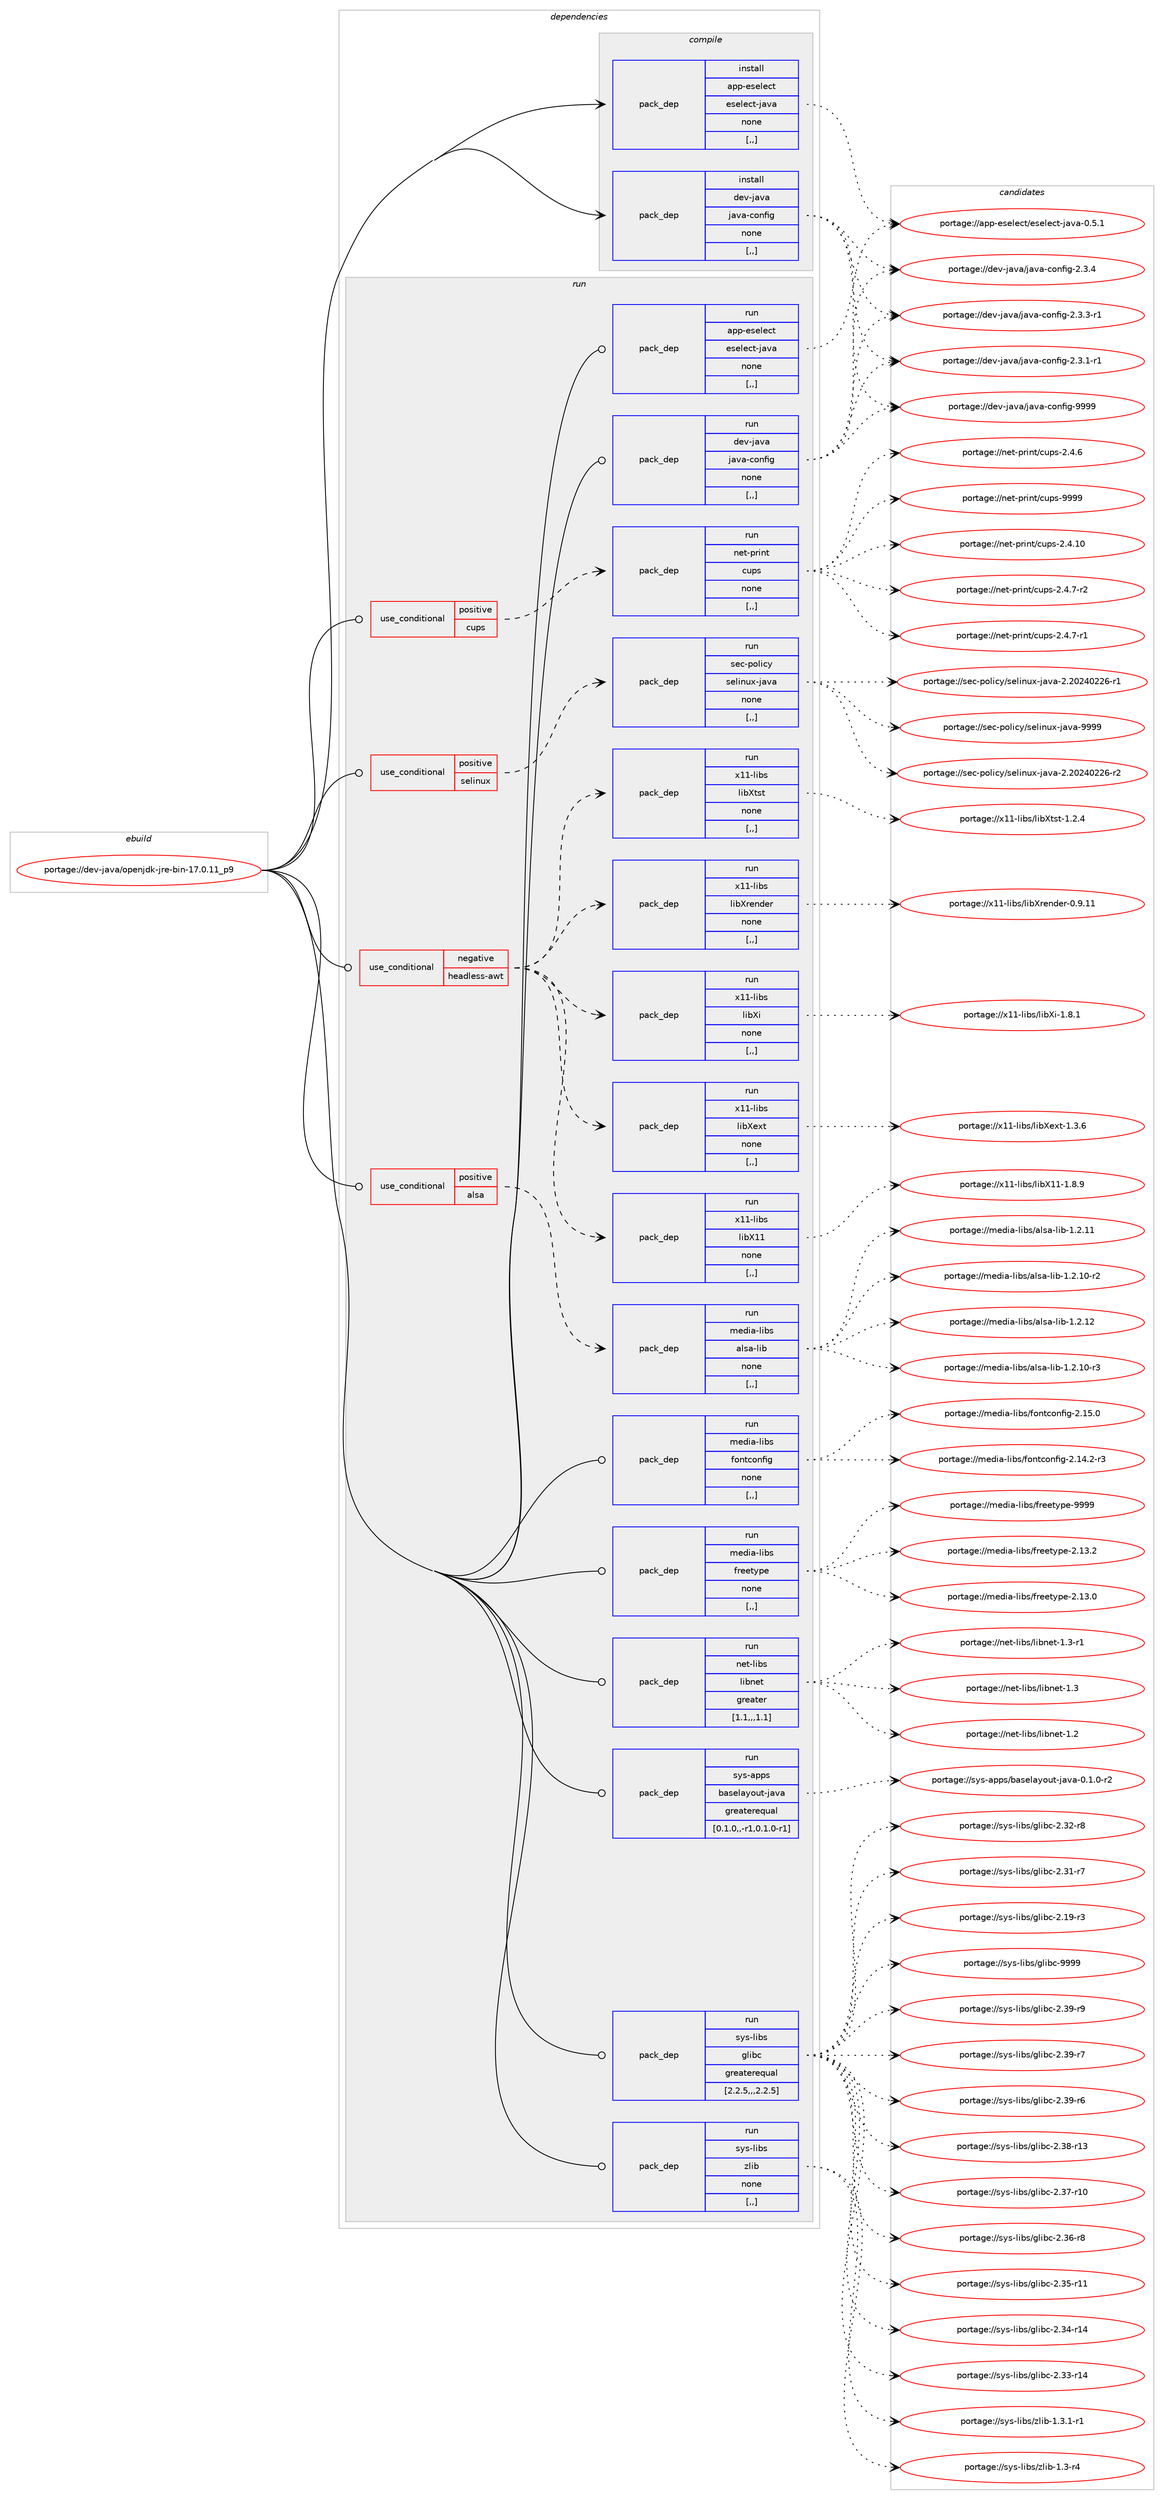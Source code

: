 digraph prolog {

# *************
# Graph options
# *************

newrank=true;
concentrate=true;
compound=true;
graph [rankdir=LR,fontname=Helvetica,fontsize=10,ranksep=1.5];#, ranksep=2.5, nodesep=0.2];
edge  [arrowhead=vee];
node  [fontname=Helvetica,fontsize=10];

# **********
# The ebuild
# **********

subgraph cluster_leftcol {
color=gray;
rank=same;
label=<<i>ebuild</i>>;
id [label="portage://dev-java/openjdk-jre-bin-17.0.11_p9", color=red, width=4, href="../dev-java/openjdk-jre-bin-17.0.11_p9.svg"];
}

# ****************
# The dependencies
# ****************

subgraph cluster_midcol {
color=gray;
label=<<i>dependencies</i>>;
subgraph cluster_compile {
fillcolor="#eeeeee";
style=filled;
label=<<i>compile</i>>;
subgraph pack72617 {
dependency95833 [label=<<TABLE BORDER="0" CELLBORDER="1" CELLSPACING="0" CELLPADDING="4" WIDTH="220"><TR><TD ROWSPAN="6" CELLPADDING="30">pack_dep</TD></TR><TR><TD WIDTH="110">install</TD></TR><TR><TD>app-eselect</TD></TR><TR><TD>eselect-java</TD></TR><TR><TD>none</TD></TR><TR><TD>[,,]</TD></TR></TABLE>>, shape=none, color=blue];
}
id:e -> dependency95833:w [weight=20,style="solid",arrowhead="vee"];
subgraph pack72618 {
dependency95834 [label=<<TABLE BORDER="0" CELLBORDER="1" CELLSPACING="0" CELLPADDING="4" WIDTH="220"><TR><TD ROWSPAN="6" CELLPADDING="30">pack_dep</TD></TR><TR><TD WIDTH="110">install</TD></TR><TR><TD>dev-java</TD></TR><TR><TD>java-config</TD></TR><TR><TD>none</TD></TR><TR><TD>[,,]</TD></TR></TABLE>>, shape=none, color=blue];
}
id:e -> dependency95834:w [weight=20,style="solid",arrowhead="vee"];
}
subgraph cluster_compileandrun {
fillcolor="#eeeeee";
style=filled;
label=<<i>compile and run</i>>;
}
subgraph cluster_run {
fillcolor="#eeeeee";
style=filled;
label=<<i>run</i>>;
subgraph cond22167 {
dependency95835 [label=<<TABLE BORDER="0" CELLBORDER="1" CELLSPACING="0" CELLPADDING="4"><TR><TD ROWSPAN="3" CELLPADDING="10">use_conditional</TD></TR><TR><TD>negative</TD></TR><TR><TD>headless-awt</TD></TR></TABLE>>, shape=none, color=red];
subgraph pack72619 {
dependency95836 [label=<<TABLE BORDER="0" CELLBORDER="1" CELLSPACING="0" CELLPADDING="4" WIDTH="220"><TR><TD ROWSPAN="6" CELLPADDING="30">pack_dep</TD></TR><TR><TD WIDTH="110">run</TD></TR><TR><TD>x11-libs</TD></TR><TR><TD>libX11</TD></TR><TR><TD>none</TD></TR><TR><TD>[,,]</TD></TR></TABLE>>, shape=none, color=blue];
}
dependency95835:e -> dependency95836:w [weight=20,style="dashed",arrowhead="vee"];
subgraph pack72620 {
dependency95837 [label=<<TABLE BORDER="0" CELLBORDER="1" CELLSPACING="0" CELLPADDING="4" WIDTH="220"><TR><TD ROWSPAN="6" CELLPADDING="30">pack_dep</TD></TR><TR><TD WIDTH="110">run</TD></TR><TR><TD>x11-libs</TD></TR><TR><TD>libXext</TD></TR><TR><TD>none</TD></TR><TR><TD>[,,]</TD></TR></TABLE>>, shape=none, color=blue];
}
dependency95835:e -> dependency95837:w [weight=20,style="dashed",arrowhead="vee"];
subgraph pack72621 {
dependency95838 [label=<<TABLE BORDER="0" CELLBORDER="1" CELLSPACING="0" CELLPADDING="4" WIDTH="220"><TR><TD ROWSPAN="6" CELLPADDING="30">pack_dep</TD></TR><TR><TD WIDTH="110">run</TD></TR><TR><TD>x11-libs</TD></TR><TR><TD>libXi</TD></TR><TR><TD>none</TD></TR><TR><TD>[,,]</TD></TR></TABLE>>, shape=none, color=blue];
}
dependency95835:e -> dependency95838:w [weight=20,style="dashed",arrowhead="vee"];
subgraph pack72622 {
dependency95839 [label=<<TABLE BORDER="0" CELLBORDER="1" CELLSPACING="0" CELLPADDING="4" WIDTH="220"><TR><TD ROWSPAN="6" CELLPADDING="30">pack_dep</TD></TR><TR><TD WIDTH="110">run</TD></TR><TR><TD>x11-libs</TD></TR><TR><TD>libXrender</TD></TR><TR><TD>none</TD></TR><TR><TD>[,,]</TD></TR></TABLE>>, shape=none, color=blue];
}
dependency95835:e -> dependency95839:w [weight=20,style="dashed",arrowhead="vee"];
subgraph pack72623 {
dependency95840 [label=<<TABLE BORDER="0" CELLBORDER="1" CELLSPACING="0" CELLPADDING="4" WIDTH="220"><TR><TD ROWSPAN="6" CELLPADDING="30">pack_dep</TD></TR><TR><TD WIDTH="110">run</TD></TR><TR><TD>x11-libs</TD></TR><TR><TD>libXtst</TD></TR><TR><TD>none</TD></TR><TR><TD>[,,]</TD></TR></TABLE>>, shape=none, color=blue];
}
dependency95835:e -> dependency95840:w [weight=20,style="dashed",arrowhead="vee"];
}
id:e -> dependency95835:w [weight=20,style="solid",arrowhead="odot"];
subgraph cond22168 {
dependency95841 [label=<<TABLE BORDER="0" CELLBORDER="1" CELLSPACING="0" CELLPADDING="4"><TR><TD ROWSPAN="3" CELLPADDING="10">use_conditional</TD></TR><TR><TD>positive</TD></TR><TR><TD>alsa</TD></TR></TABLE>>, shape=none, color=red];
subgraph pack72624 {
dependency95842 [label=<<TABLE BORDER="0" CELLBORDER="1" CELLSPACING="0" CELLPADDING="4" WIDTH="220"><TR><TD ROWSPAN="6" CELLPADDING="30">pack_dep</TD></TR><TR><TD WIDTH="110">run</TD></TR><TR><TD>media-libs</TD></TR><TR><TD>alsa-lib</TD></TR><TR><TD>none</TD></TR><TR><TD>[,,]</TD></TR></TABLE>>, shape=none, color=blue];
}
dependency95841:e -> dependency95842:w [weight=20,style="dashed",arrowhead="vee"];
}
id:e -> dependency95841:w [weight=20,style="solid",arrowhead="odot"];
subgraph cond22169 {
dependency95843 [label=<<TABLE BORDER="0" CELLBORDER="1" CELLSPACING="0" CELLPADDING="4"><TR><TD ROWSPAN="3" CELLPADDING="10">use_conditional</TD></TR><TR><TD>positive</TD></TR><TR><TD>cups</TD></TR></TABLE>>, shape=none, color=red];
subgraph pack72625 {
dependency95844 [label=<<TABLE BORDER="0" CELLBORDER="1" CELLSPACING="0" CELLPADDING="4" WIDTH="220"><TR><TD ROWSPAN="6" CELLPADDING="30">pack_dep</TD></TR><TR><TD WIDTH="110">run</TD></TR><TR><TD>net-print</TD></TR><TR><TD>cups</TD></TR><TR><TD>none</TD></TR><TR><TD>[,,]</TD></TR></TABLE>>, shape=none, color=blue];
}
dependency95843:e -> dependency95844:w [weight=20,style="dashed",arrowhead="vee"];
}
id:e -> dependency95843:w [weight=20,style="solid",arrowhead="odot"];
subgraph cond22170 {
dependency95845 [label=<<TABLE BORDER="0" CELLBORDER="1" CELLSPACING="0" CELLPADDING="4"><TR><TD ROWSPAN="3" CELLPADDING="10">use_conditional</TD></TR><TR><TD>positive</TD></TR><TR><TD>selinux</TD></TR></TABLE>>, shape=none, color=red];
subgraph pack72626 {
dependency95846 [label=<<TABLE BORDER="0" CELLBORDER="1" CELLSPACING="0" CELLPADDING="4" WIDTH="220"><TR><TD ROWSPAN="6" CELLPADDING="30">pack_dep</TD></TR><TR><TD WIDTH="110">run</TD></TR><TR><TD>sec-policy</TD></TR><TR><TD>selinux-java</TD></TR><TR><TD>none</TD></TR><TR><TD>[,,]</TD></TR></TABLE>>, shape=none, color=blue];
}
dependency95845:e -> dependency95846:w [weight=20,style="dashed",arrowhead="vee"];
}
id:e -> dependency95845:w [weight=20,style="solid",arrowhead="odot"];
subgraph pack72627 {
dependency95847 [label=<<TABLE BORDER="0" CELLBORDER="1" CELLSPACING="0" CELLPADDING="4" WIDTH="220"><TR><TD ROWSPAN="6" CELLPADDING="30">pack_dep</TD></TR><TR><TD WIDTH="110">run</TD></TR><TR><TD>app-eselect</TD></TR><TR><TD>eselect-java</TD></TR><TR><TD>none</TD></TR><TR><TD>[,,]</TD></TR></TABLE>>, shape=none, color=blue];
}
id:e -> dependency95847:w [weight=20,style="solid",arrowhead="odot"];
subgraph pack72628 {
dependency95848 [label=<<TABLE BORDER="0" CELLBORDER="1" CELLSPACING="0" CELLPADDING="4" WIDTH="220"><TR><TD ROWSPAN="6" CELLPADDING="30">pack_dep</TD></TR><TR><TD WIDTH="110">run</TD></TR><TR><TD>dev-java</TD></TR><TR><TD>java-config</TD></TR><TR><TD>none</TD></TR><TR><TD>[,,]</TD></TR></TABLE>>, shape=none, color=blue];
}
id:e -> dependency95848:w [weight=20,style="solid",arrowhead="odot"];
subgraph pack72629 {
dependency95849 [label=<<TABLE BORDER="0" CELLBORDER="1" CELLSPACING="0" CELLPADDING="4" WIDTH="220"><TR><TD ROWSPAN="6" CELLPADDING="30">pack_dep</TD></TR><TR><TD WIDTH="110">run</TD></TR><TR><TD>media-libs</TD></TR><TR><TD>fontconfig</TD></TR><TR><TD>none</TD></TR><TR><TD>[,,]</TD></TR></TABLE>>, shape=none, color=blue];
}
id:e -> dependency95849:w [weight=20,style="solid",arrowhead="odot"];
subgraph pack72630 {
dependency95850 [label=<<TABLE BORDER="0" CELLBORDER="1" CELLSPACING="0" CELLPADDING="4" WIDTH="220"><TR><TD ROWSPAN="6" CELLPADDING="30">pack_dep</TD></TR><TR><TD WIDTH="110">run</TD></TR><TR><TD>media-libs</TD></TR><TR><TD>freetype</TD></TR><TR><TD>none</TD></TR><TR><TD>[,,]</TD></TR></TABLE>>, shape=none, color=blue];
}
id:e -> dependency95850:w [weight=20,style="solid",arrowhead="odot"];
subgraph pack72631 {
dependency95851 [label=<<TABLE BORDER="0" CELLBORDER="1" CELLSPACING="0" CELLPADDING="4" WIDTH="220"><TR><TD ROWSPAN="6" CELLPADDING="30">pack_dep</TD></TR><TR><TD WIDTH="110">run</TD></TR><TR><TD>net-libs</TD></TR><TR><TD>libnet</TD></TR><TR><TD>greater</TD></TR><TR><TD>[1.1,,,1.1]</TD></TR></TABLE>>, shape=none, color=blue];
}
id:e -> dependency95851:w [weight=20,style="solid",arrowhead="odot"];
subgraph pack72632 {
dependency95852 [label=<<TABLE BORDER="0" CELLBORDER="1" CELLSPACING="0" CELLPADDING="4" WIDTH="220"><TR><TD ROWSPAN="6" CELLPADDING="30">pack_dep</TD></TR><TR><TD WIDTH="110">run</TD></TR><TR><TD>sys-apps</TD></TR><TR><TD>baselayout-java</TD></TR><TR><TD>greaterequal</TD></TR><TR><TD>[0.1.0,,-r1,0.1.0-r1]</TD></TR></TABLE>>, shape=none, color=blue];
}
id:e -> dependency95852:w [weight=20,style="solid",arrowhead="odot"];
subgraph pack72633 {
dependency95853 [label=<<TABLE BORDER="0" CELLBORDER="1" CELLSPACING="0" CELLPADDING="4" WIDTH="220"><TR><TD ROWSPAN="6" CELLPADDING="30">pack_dep</TD></TR><TR><TD WIDTH="110">run</TD></TR><TR><TD>sys-libs</TD></TR><TR><TD>glibc</TD></TR><TR><TD>greaterequal</TD></TR><TR><TD>[2.2.5,,,2.2.5]</TD></TR></TABLE>>, shape=none, color=blue];
}
id:e -> dependency95853:w [weight=20,style="solid",arrowhead="odot"];
subgraph pack72634 {
dependency95854 [label=<<TABLE BORDER="0" CELLBORDER="1" CELLSPACING="0" CELLPADDING="4" WIDTH="220"><TR><TD ROWSPAN="6" CELLPADDING="30">pack_dep</TD></TR><TR><TD WIDTH="110">run</TD></TR><TR><TD>sys-libs</TD></TR><TR><TD>zlib</TD></TR><TR><TD>none</TD></TR><TR><TD>[,,]</TD></TR></TABLE>>, shape=none, color=blue];
}
id:e -> dependency95854:w [weight=20,style="solid",arrowhead="odot"];
}
}

# **************
# The candidates
# **************

subgraph cluster_choices {
rank=same;
color=gray;
label=<<i>candidates</i>>;

subgraph choice72617 {
color=black;
nodesep=1;
choice9711211245101115101108101991164710111510110810199116451069711897454846534649 [label="portage://app-eselect/eselect-java-0.5.1", color=red, width=4,href="../app-eselect/eselect-java-0.5.1.svg"];
dependency95833:e -> choice9711211245101115101108101991164710111510110810199116451069711897454846534649:w [style=dotted,weight="100"];
}
subgraph choice72618 {
color=black;
nodesep=1;
choice10010111845106971189747106971189745991111101021051034557575757 [label="portage://dev-java/java-config-9999", color=red, width=4,href="../dev-java/java-config-9999.svg"];
choice1001011184510697118974710697118974599111110102105103455046514652 [label="portage://dev-java/java-config-2.3.4", color=red, width=4,href="../dev-java/java-config-2.3.4.svg"];
choice10010111845106971189747106971189745991111101021051034550465146514511449 [label="portage://dev-java/java-config-2.3.3-r1", color=red, width=4,href="../dev-java/java-config-2.3.3-r1.svg"];
choice10010111845106971189747106971189745991111101021051034550465146494511449 [label="portage://dev-java/java-config-2.3.1-r1", color=red, width=4,href="../dev-java/java-config-2.3.1-r1.svg"];
dependency95834:e -> choice10010111845106971189747106971189745991111101021051034557575757:w [style=dotted,weight="100"];
dependency95834:e -> choice1001011184510697118974710697118974599111110102105103455046514652:w [style=dotted,weight="100"];
dependency95834:e -> choice10010111845106971189747106971189745991111101021051034550465146514511449:w [style=dotted,weight="100"];
dependency95834:e -> choice10010111845106971189747106971189745991111101021051034550465146494511449:w [style=dotted,weight="100"];
}
subgraph choice72619 {
color=black;
nodesep=1;
choice120494945108105981154710810598884949454946564657 [label="portage://x11-libs/libX11-1.8.9", color=red, width=4,href="../x11-libs/libX11-1.8.9.svg"];
dependency95836:e -> choice120494945108105981154710810598884949454946564657:w [style=dotted,weight="100"];
}
subgraph choice72620 {
color=black;
nodesep=1;
choice12049494510810598115471081059888101120116454946514654 [label="portage://x11-libs/libXext-1.3.6", color=red, width=4,href="../x11-libs/libXext-1.3.6.svg"];
dependency95837:e -> choice12049494510810598115471081059888101120116454946514654:w [style=dotted,weight="100"];
}
subgraph choice72621 {
color=black;
nodesep=1;
choice12049494510810598115471081059888105454946564649 [label="portage://x11-libs/libXi-1.8.1", color=red, width=4,href="../x11-libs/libXi-1.8.1.svg"];
dependency95838:e -> choice12049494510810598115471081059888105454946564649:w [style=dotted,weight="100"];
}
subgraph choice72622 {
color=black;
nodesep=1;
choice1204949451081059811547108105988811410111010010111445484657464949 [label="portage://x11-libs/libXrender-0.9.11", color=red, width=4,href="../x11-libs/libXrender-0.9.11.svg"];
dependency95839:e -> choice1204949451081059811547108105988811410111010010111445484657464949:w [style=dotted,weight="100"];
}
subgraph choice72623 {
color=black;
nodesep=1;
choice12049494510810598115471081059888116115116454946504652 [label="portage://x11-libs/libXtst-1.2.4", color=red, width=4,href="../x11-libs/libXtst-1.2.4.svg"];
dependency95840:e -> choice12049494510810598115471081059888116115116454946504652:w [style=dotted,weight="100"];
}
subgraph choice72624 {
color=black;
nodesep=1;
choice109101100105974510810598115479710811597451081059845494650464950 [label="portage://media-libs/alsa-lib-1.2.12", color=red, width=4,href="../media-libs/alsa-lib-1.2.12.svg"];
choice109101100105974510810598115479710811597451081059845494650464949 [label="portage://media-libs/alsa-lib-1.2.11", color=red, width=4,href="../media-libs/alsa-lib-1.2.11.svg"];
choice1091011001059745108105981154797108115974510810598454946504649484511451 [label="portage://media-libs/alsa-lib-1.2.10-r3", color=red, width=4,href="../media-libs/alsa-lib-1.2.10-r3.svg"];
choice1091011001059745108105981154797108115974510810598454946504649484511450 [label="portage://media-libs/alsa-lib-1.2.10-r2", color=red, width=4,href="../media-libs/alsa-lib-1.2.10-r2.svg"];
dependency95842:e -> choice109101100105974510810598115479710811597451081059845494650464950:w [style=dotted,weight="100"];
dependency95842:e -> choice109101100105974510810598115479710811597451081059845494650464949:w [style=dotted,weight="100"];
dependency95842:e -> choice1091011001059745108105981154797108115974510810598454946504649484511451:w [style=dotted,weight="100"];
dependency95842:e -> choice1091011001059745108105981154797108115974510810598454946504649484511450:w [style=dotted,weight="100"];
}
subgraph choice72625 {
color=black;
nodesep=1;
choice1101011164511211410511011647991171121154557575757 [label="portage://net-print/cups-9999", color=red, width=4,href="../net-print/cups-9999.svg"];
choice11010111645112114105110116479911711211545504652464948 [label="portage://net-print/cups-2.4.10", color=red, width=4,href="../net-print/cups-2.4.10.svg"];
choice1101011164511211410511011647991171121154550465246554511450 [label="portage://net-print/cups-2.4.7-r2", color=red, width=4,href="../net-print/cups-2.4.7-r2.svg"];
choice1101011164511211410511011647991171121154550465246554511449 [label="portage://net-print/cups-2.4.7-r1", color=red, width=4,href="../net-print/cups-2.4.7-r1.svg"];
choice110101116451121141051101164799117112115455046524654 [label="portage://net-print/cups-2.4.6", color=red, width=4,href="../net-print/cups-2.4.6.svg"];
dependency95844:e -> choice1101011164511211410511011647991171121154557575757:w [style=dotted,weight="100"];
dependency95844:e -> choice11010111645112114105110116479911711211545504652464948:w [style=dotted,weight="100"];
dependency95844:e -> choice1101011164511211410511011647991171121154550465246554511450:w [style=dotted,weight="100"];
dependency95844:e -> choice1101011164511211410511011647991171121154550465246554511449:w [style=dotted,weight="100"];
dependency95844:e -> choice110101116451121141051101164799117112115455046524654:w [style=dotted,weight="100"];
}
subgraph choice72626 {
color=black;
nodesep=1;
choice115101994511211110810599121471151011081051101171204510697118974557575757 [label="portage://sec-policy/selinux-java-9999", color=red, width=4,href="../sec-policy/selinux-java-9999.svg"];
choice1151019945112111108105991214711510110810511011712045106971189745504650485052485050544511450 [label="portage://sec-policy/selinux-java-2.20240226-r2", color=red, width=4,href="../sec-policy/selinux-java-2.20240226-r2.svg"];
choice1151019945112111108105991214711510110810511011712045106971189745504650485052485050544511449 [label="portage://sec-policy/selinux-java-2.20240226-r1", color=red, width=4,href="../sec-policy/selinux-java-2.20240226-r1.svg"];
dependency95846:e -> choice115101994511211110810599121471151011081051101171204510697118974557575757:w [style=dotted,weight="100"];
dependency95846:e -> choice1151019945112111108105991214711510110810511011712045106971189745504650485052485050544511450:w [style=dotted,weight="100"];
dependency95846:e -> choice1151019945112111108105991214711510110810511011712045106971189745504650485052485050544511449:w [style=dotted,weight="100"];
}
subgraph choice72627 {
color=black;
nodesep=1;
choice9711211245101115101108101991164710111510110810199116451069711897454846534649 [label="portage://app-eselect/eselect-java-0.5.1", color=red, width=4,href="../app-eselect/eselect-java-0.5.1.svg"];
dependency95847:e -> choice9711211245101115101108101991164710111510110810199116451069711897454846534649:w [style=dotted,weight="100"];
}
subgraph choice72628 {
color=black;
nodesep=1;
choice10010111845106971189747106971189745991111101021051034557575757 [label="portage://dev-java/java-config-9999", color=red, width=4,href="../dev-java/java-config-9999.svg"];
choice1001011184510697118974710697118974599111110102105103455046514652 [label="portage://dev-java/java-config-2.3.4", color=red, width=4,href="../dev-java/java-config-2.3.4.svg"];
choice10010111845106971189747106971189745991111101021051034550465146514511449 [label="portage://dev-java/java-config-2.3.3-r1", color=red, width=4,href="../dev-java/java-config-2.3.3-r1.svg"];
choice10010111845106971189747106971189745991111101021051034550465146494511449 [label="portage://dev-java/java-config-2.3.1-r1", color=red, width=4,href="../dev-java/java-config-2.3.1-r1.svg"];
dependency95848:e -> choice10010111845106971189747106971189745991111101021051034557575757:w [style=dotted,weight="100"];
dependency95848:e -> choice1001011184510697118974710697118974599111110102105103455046514652:w [style=dotted,weight="100"];
dependency95848:e -> choice10010111845106971189747106971189745991111101021051034550465146514511449:w [style=dotted,weight="100"];
dependency95848:e -> choice10010111845106971189747106971189745991111101021051034550465146494511449:w [style=dotted,weight="100"];
}
subgraph choice72629 {
color=black;
nodesep=1;
choice109101100105974510810598115471021111101169911111010210510345504649534648 [label="portage://media-libs/fontconfig-2.15.0", color=red, width=4,href="../media-libs/fontconfig-2.15.0.svg"];
choice1091011001059745108105981154710211111011699111110102105103455046495246504511451 [label="portage://media-libs/fontconfig-2.14.2-r3", color=red, width=4,href="../media-libs/fontconfig-2.14.2-r3.svg"];
dependency95849:e -> choice109101100105974510810598115471021111101169911111010210510345504649534648:w [style=dotted,weight="100"];
dependency95849:e -> choice1091011001059745108105981154710211111011699111110102105103455046495246504511451:w [style=dotted,weight="100"];
}
subgraph choice72630 {
color=black;
nodesep=1;
choice109101100105974510810598115471021141011011161211121014557575757 [label="portage://media-libs/freetype-9999", color=red, width=4,href="../media-libs/freetype-9999.svg"];
choice1091011001059745108105981154710211410110111612111210145504649514650 [label="portage://media-libs/freetype-2.13.2", color=red, width=4,href="../media-libs/freetype-2.13.2.svg"];
choice1091011001059745108105981154710211410110111612111210145504649514648 [label="portage://media-libs/freetype-2.13.0", color=red, width=4,href="../media-libs/freetype-2.13.0.svg"];
dependency95850:e -> choice109101100105974510810598115471021141011011161211121014557575757:w [style=dotted,weight="100"];
dependency95850:e -> choice1091011001059745108105981154710211410110111612111210145504649514650:w [style=dotted,weight="100"];
dependency95850:e -> choice1091011001059745108105981154710211410110111612111210145504649514648:w [style=dotted,weight="100"];
}
subgraph choice72631 {
color=black;
nodesep=1;
choice11010111645108105981154710810598110101116454946514511449 [label="portage://net-libs/libnet-1.3-r1", color=red, width=4,href="../net-libs/libnet-1.3-r1.svg"];
choice1101011164510810598115471081059811010111645494651 [label="portage://net-libs/libnet-1.3", color=red, width=4,href="../net-libs/libnet-1.3.svg"];
choice1101011164510810598115471081059811010111645494650 [label="portage://net-libs/libnet-1.2", color=red, width=4,href="../net-libs/libnet-1.2.svg"];
dependency95851:e -> choice11010111645108105981154710810598110101116454946514511449:w [style=dotted,weight="100"];
dependency95851:e -> choice1101011164510810598115471081059811010111645494651:w [style=dotted,weight="100"];
dependency95851:e -> choice1101011164510810598115471081059811010111645494650:w [style=dotted,weight="100"];
}
subgraph choice72632 {
color=black;
nodesep=1;
choice1151211154597112112115479897115101108971211111171164510697118974548464946484511450 [label="portage://sys-apps/baselayout-java-0.1.0-r2", color=red, width=4,href="../sys-apps/baselayout-java-0.1.0-r2.svg"];
dependency95852:e -> choice1151211154597112112115479897115101108971211111171164510697118974548464946484511450:w [style=dotted,weight="100"];
}
subgraph choice72633 {
color=black;
nodesep=1;
choice11512111545108105981154710310810598994557575757 [label="portage://sys-libs/glibc-9999", color=red, width=4,href="../sys-libs/glibc-9999.svg"];
choice115121115451081059811547103108105989945504651574511457 [label="portage://sys-libs/glibc-2.39-r9", color=red, width=4,href="../sys-libs/glibc-2.39-r9.svg"];
choice115121115451081059811547103108105989945504651574511455 [label="portage://sys-libs/glibc-2.39-r7", color=red, width=4,href="../sys-libs/glibc-2.39-r7.svg"];
choice115121115451081059811547103108105989945504651574511454 [label="portage://sys-libs/glibc-2.39-r6", color=red, width=4,href="../sys-libs/glibc-2.39-r6.svg"];
choice11512111545108105981154710310810598994550465156451144951 [label="portage://sys-libs/glibc-2.38-r13", color=red, width=4,href="../sys-libs/glibc-2.38-r13.svg"];
choice11512111545108105981154710310810598994550465155451144948 [label="portage://sys-libs/glibc-2.37-r10", color=red, width=4,href="../sys-libs/glibc-2.37-r10.svg"];
choice115121115451081059811547103108105989945504651544511456 [label="portage://sys-libs/glibc-2.36-r8", color=red, width=4,href="../sys-libs/glibc-2.36-r8.svg"];
choice11512111545108105981154710310810598994550465153451144949 [label="portage://sys-libs/glibc-2.35-r11", color=red, width=4,href="../sys-libs/glibc-2.35-r11.svg"];
choice11512111545108105981154710310810598994550465152451144952 [label="portage://sys-libs/glibc-2.34-r14", color=red, width=4,href="../sys-libs/glibc-2.34-r14.svg"];
choice11512111545108105981154710310810598994550465151451144952 [label="portage://sys-libs/glibc-2.33-r14", color=red, width=4,href="../sys-libs/glibc-2.33-r14.svg"];
choice115121115451081059811547103108105989945504651504511456 [label="portage://sys-libs/glibc-2.32-r8", color=red, width=4,href="../sys-libs/glibc-2.32-r8.svg"];
choice115121115451081059811547103108105989945504651494511455 [label="portage://sys-libs/glibc-2.31-r7", color=red, width=4,href="../sys-libs/glibc-2.31-r7.svg"];
choice115121115451081059811547103108105989945504649574511451 [label="portage://sys-libs/glibc-2.19-r3", color=red, width=4,href="../sys-libs/glibc-2.19-r3.svg"];
dependency95853:e -> choice11512111545108105981154710310810598994557575757:w [style=dotted,weight="100"];
dependency95853:e -> choice115121115451081059811547103108105989945504651574511457:w [style=dotted,weight="100"];
dependency95853:e -> choice115121115451081059811547103108105989945504651574511455:w [style=dotted,weight="100"];
dependency95853:e -> choice115121115451081059811547103108105989945504651574511454:w [style=dotted,weight="100"];
dependency95853:e -> choice11512111545108105981154710310810598994550465156451144951:w [style=dotted,weight="100"];
dependency95853:e -> choice11512111545108105981154710310810598994550465155451144948:w [style=dotted,weight="100"];
dependency95853:e -> choice115121115451081059811547103108105989945504651544511456:w [style=dotted,weight="100"];
dependency95853:e -> choice11512111545108105981154710310810598994550465153451144949:w [style=dotted,weight="100"];
dependency95853:e -> choice11512111545108105981154710310810598994550465152451144952:w [style=dotted,weight="100"];
dependency95853:e -> choice11512111545108105981154710310810598994550465151451144952:w [style=dotted,weight="100"];
dependency95853:e -> choice115121115451081059811547103108105989945504651504511456:w [style=dotted,weight="100"];
dependency95853:e -> choice115121115451081059811547103108105989945504651494511455:w [style=dotted,weight="100"];
dependency95853:e -> choice115121115451081059811547103108105989945504649574511451:w [style=dotted,weight="100"];
}
subgraph choice72634 {
color=black;
nodesep=1;
choice115121115451081059811547122108105984549465146494511449 [label="portage://sys-libs/zlib-1.3.1-r1", color=red, width=4,href="../sys-libs/zlib-1.3.1-r1.svg"];
choice11512111545108105981154712210810598454946514511452 [label="portage://sys-libs/zlib-1.3-r4", color=red, width=4,href="../sys-libs/zlib-1.3-r4.svg"];
dependency95854:e -> choice115121115451081059811547122108105984549465146494511449:w [style=dotted,weight="100"];
dependency95854:e -> choice11512111545108105981154712210810598454946514511452:w [style=dotted,weight="100"];
}
}

}
